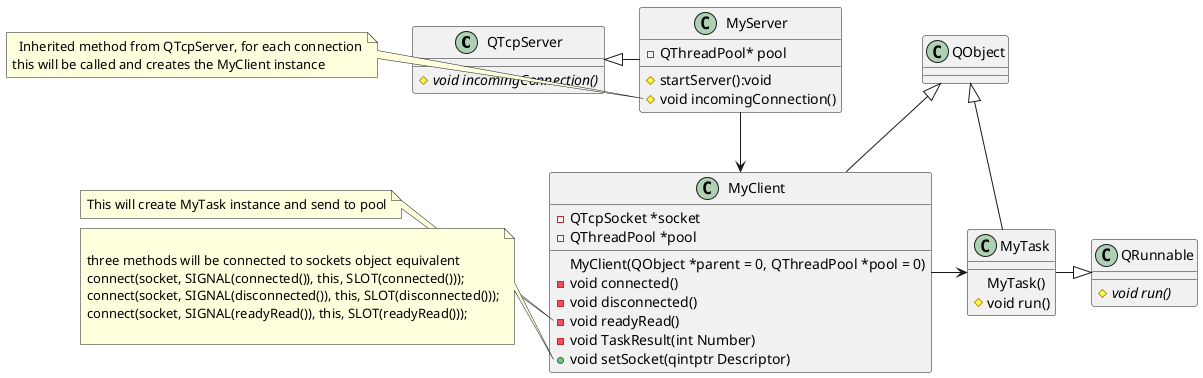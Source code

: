 # PlantUML Editor

@startuml

class QTcpServer {
 #void {abstract} incomingConnection()
  
}

class MyServer {
 -QThreadPool* pool
 #startServer():void
 #void incomingConnection()
}

note left of  MyServer::incomingConnection
  Inherited method from QTcpServer, for each connection
this will be called and creates the MyClient instance
end note

class QObject {
}

class QRunnable {
  # void {abstract} run()
}

class MyClient {
  MyClient(QObject *parent = 0, QThreadPool *pool = 0)
  -QTcpSocket *socket
  -QThreadPool *pool
  -void connected()
  -void disconnected()
  -void readyRead()
  -void TaskResult(int Number)
  +void setSocket(qintptr Descriptor)
}

note left of MyClient::readyRead
  This will create MyTask instance and send to pool
end note

note left of MyClient::setSocket

    three methods will be connected to sockets object equivalent
    connect(socket, SIGNAL(connected()), this, SLOT(connected()));
    connect(socket, SIGNAL(disconnected()), this, SLOT(disconnected()));
    connect(socket, SIGNAL(readyRead()), this, SLOT(readyRead()));

end note


class MyTask {
  MyTask()
  # void run()
}


MyServer -left-|> QTcpServer
MyClient -up-|> QObject

MyServer -down-> MyClient

MyTask -up-|> QObject
MyTask -|> QRunnable

MyClient -> MyTask

@enduml
